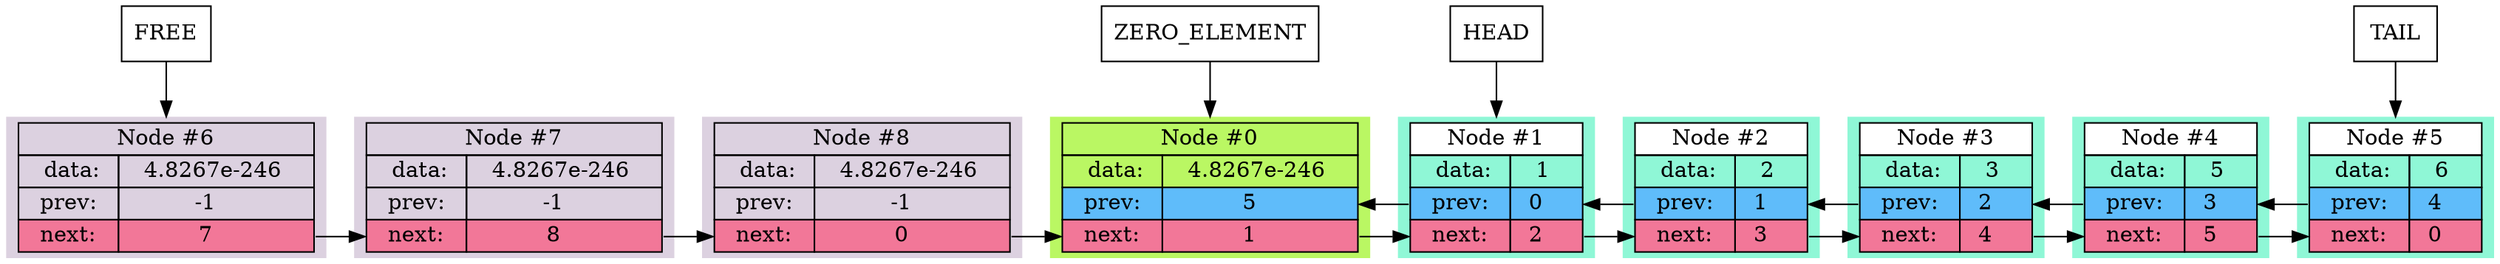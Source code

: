 digraph { subgraph { rank=same 

                    node_0
                    [
                        style="filled",
                        fillcolor="#baf763"
                            shape=plaintext,
                            label=
                            <
                                <table border="0" cellborder="1" cellspacing="0">
                                    <tr>
                                        <td colspan="2">Node #0</td>
                                    </tr>
                                    <tr>
                <td>   data:  </td>
                <td>   4.8267e-246    </td>
            
                                </tr>
                                <tr>
                                    <td bgcolor = "#5fbcfa" port="prev_out" > prev: </td>
                                    <td bgcolor = "#5fbcfa" port="prev_in" > 5    </td>
                                </tr>
                                <tr>
                                    <td bgcolor = "#f27798" port="next_in" > next: </td>
                                    <td bgcolor = "#f27798" port="next_out"> 1    </td>
                                </tr>
                            </table>
                        >
                    ];
                
                    node_1
                    [
                        style="filled",
                        fillcolor="#8ff7d6"
                            shape=plaintext,
                            label=
                            <
                                <table border="0" cellborder="1" cellspacing="0">
                                    <tr>
                                        <td bgcolor = "#ffffff" colspan="2">Node #1</td>
                                    </tr>
                                    <tr>
                <td>   data:  </td>
                <td>   1    </td>
            
                                </tr>
                                <tr>
                                    <td bgcolor = "#5fbcfa" port="prev_out" > prev: </td>
                                    <td bgcolor = "#5fbcfa" port="prev_in" > 0    </td>
                                </tr>
                                <tr>
                                    <td bgcolor = "#f27798" port="next_in" > next: </td>
                                    <td bgcolor = "#f27798" port="next_out"> 2    </td>
                                </tr>
                            </table>
                        >
                    ];
                
                    node_2
                    [
                        style="filled",
                        fillcolor="#8ff7d6"
                            shape=plaintext,
                            label=
                            <
                                <table border="0" cellborder="1" cellspacing="0">
                                    <tr>
                                        <td bgcolor = "#ffffff" colspan="2">Node #2</td>
                                    </tr>
                                    <tr>
                <td>   data:  </td>
                <td>   2    </td>
            
                                </tr>
                                <tr>
                                    <td bgcolor = "#5fbcfa" port="prev_out" > prev: </td>
                                    <td bgcolor = "#5fbcfa" port="prev_in" > 1    </td>
                                </tr>
                                <tr>
                                    <td bgcolor = "#f27798" port="next_in" > next: </td>
                                    <td bgcolor = "#f27798" port="next_out"> 3    </td>
                                </tr>
                            </table>
                        >
                    ];
                
                    node_3
                    [
                        style="filled",
                        fillcolor="#8ff7d6"
                            shape=plaintext,
                            label=
                            <
                                <table border="0" cellborder="1" cellspacing="0">
                                    <tr>
                                        <td bgcolor = "#ffffff" colspan="2">Node #3</td>
                                    </tr>
                                    <tr>
                <td>   data:  </td>
                <td>   3    </td>
            
                                </tr>
                                <tr>
                                    <td bgcolor = "#5fbcfa" port="prev_out" > prev: </td>
                                    <td bgcolor = "#5fbcfa" port="prev_in" > 2    </td>
                                </tr>
                                <tr>
                                    <td bgcolor = "#f27798" port="next_in" > next: </td>
                                    <td bgcolor = "#f27798" port="next_out"> 4    </td>
                                </tr>
                            </table>
                        >
                    ];
                
                    node_4
                    [
                        style="filled",
                        fillcolor="#8ff7d6"
                            shape=plaintext,
                            label=
                            <
                                <table border="0" cellborder="1" cellspacing="0">
                                    <tr>
                                        <td bgcolor = "#ffffff" colspan="2">Node #4</td>
                                    </tr>
                                    <tr>
                <td>   data:  </td>
                <td>   5    </td>
            
                                </tr>
                                <tr>
                                    <td bgcolor = "#5fbcfa" port="prev_out" > prev: </td>
                                    <td bgcolor = "#5fbcfa" port="prev_in" > 3    </td>
                                </tr>
                                <tr>
                                    <td bgcolor = "#f27798" port="next_in" > next: </td>
                                    <td bgcolor = "#f27798" port="next_out"> 5    </td>
                                </tr>
                            </table>
                        >
                    ];
                
                    node_5
                    [
                        style="filled",
                        fillcolor="#8ff7d6"
                            shape=plaintext,
                            label=
                            <
                                <table border="0" cellborder="1" cellspacing="0">
                                    <tr>
                                        <td bgcolor = "#ffffff" colspan="2">Node #5</td>
                                    </tr>
                                    <tr>
                <td>   data:  </td>
                <td>   6    </td>
            
                                </tr>
                                <tr>
                                    <td bgcolor = "#5fbcfa" port="prev_out" > prev: </td>
                                    <td bgcolor = "#5fbcfa" port="prev_in" > 4    </td>
                                </tr>
                                <tr>
                                    <td bgcolor = "#f27798" port="next_in" > next: </td>
                                    <td bgcolor = "#f27798" port="next_out"> 0    </td>
                                </tr>
                            </table>
                        >
                    ];
                
                    node_6
                    [
                        style="filled",
                        fillcolor="#dcd1e0"
                            shape=plaintext,
                            label=
                            <
                                <table border="0" cellborder="1" cellspacing="0">
                                    <tr>
                                        <td colspan="2">Node #6</td>
                                    </tr>
                                    <tr>
                <td>   data:  </td>
                <td>   4.8267e-246    </td>
            
                            </tr>
                            <tr>
                                <td  port="prev_out" > prev: </td>
                                <td  port="prev_in" > -1    </td>
                            </tr>
                            <tr>
                                <td bgcolor = "#f27798" port="next_in" > next: </td>
                                <td bgcolor = "#f27798" port="next_out"> 7    </td>
                            </tr>
                        </table>
                    >
                ];
            
                    node_7
                    [
                        style="filled",
                        fillcolor="#dcd1e0"
                            shape=plaintext,
                            label=
                            <
                                <table border="0" cellborder="1" cellspacing="0">
                                    <tr>
                                        <td colspan="2">Node #7</td>
                                    </tr>
                                    <tr>
                <td>   data:  </td>
                <td>   4.8267e-246    </td>
            
                            </tr>
                            <tr>
                                <td  port="prev_out" > prev: </td>
                                <td  port="prev_in" > -1    </td>
                            </tr>
                            <tr>
                                <td bgcolor = "#f27798" port="next_in" > next: </td>
                                <td bgcolor = "#f27798" port="next_out"> 8    </td>
                            </tr>
                        </table>
                    >
                ];
            
                    node_8
                    [
                        style="filled",
                        fillcolor="#dcd1e0"
                            shape=plaintext,
                            label=
                            <
                                <table border="0" cellborder="1" cellspacing="0">
                                    <tr>
                                        <td colspan="2">Node #8</td>
                                    </tr>
                                    <tr>
                <td>   data:  </td>
                <td>   4.8267e-246    </td>
            
                            </tr>
                            <tr>
                                <td  port="prev_out" > prev: </td>
                                <td  port="prev_in" > -1    </td>
                            </tr>
                            <tr>
                                <td bgcolor = "#f27798" port="next_in" > next: </td>
                                <td bgcolor = "#f27798" port="next_out"> 0    </td>
                            </tr>
                        </table>
                    >
                ];
            
 node_0:<next_out> -> node_1:<next_in>;

 node_1:<next_out> -> node_2:<next_in>;

 node_1:<prev_out> -> node_0:<prev_in>;

 node_2:<next_out> -> node_3:<next_in>;

 node_2:<prev_out> -> node_1:<prev_in>;

 node_3:<next_out> -> node_4:<next_in>;

 node_3:<prev_out> -> node_2:<prev_in>;

 node_4:<next_out> -> node_5:<next_in>;

 node_4:<prev_out> -> node_3:<prev_in>;

 node_5:<prev_out> -> node_4:<prev_in>;

 node_6:<next_out> -> node_7:<next_in>;

 node_7:<next_out> -> node_8:<next_in>;

 node_8:<next_out> -> node_0:<next_in>;
}
FREE [shape=rectangle]; FREE -> node_6;
ZERO_ELEMENT [shape=rectangle, fillcolor = "#8ff7d6"]; ZERO_ELEMENT -> node_0;
HEAD [shape=rectangle, fillcolor = "#8ff7d6"]; HEAD -> node_1;
TAIL [shape=rectangle, fillcolor = "#8ff7d6"]; TAIL -> node_5;
}
